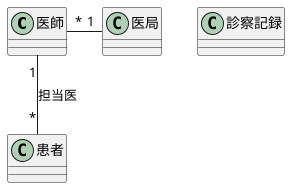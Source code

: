 @startuml 演習3-2_CL_医師と患者と医局と診療記録
class 医師 {}
class 患者 {}
class 診察記録 {}
class 医局 {}
医師 "*"-"1" 医局
医師 "1"-down-"*" 患者:担当医
